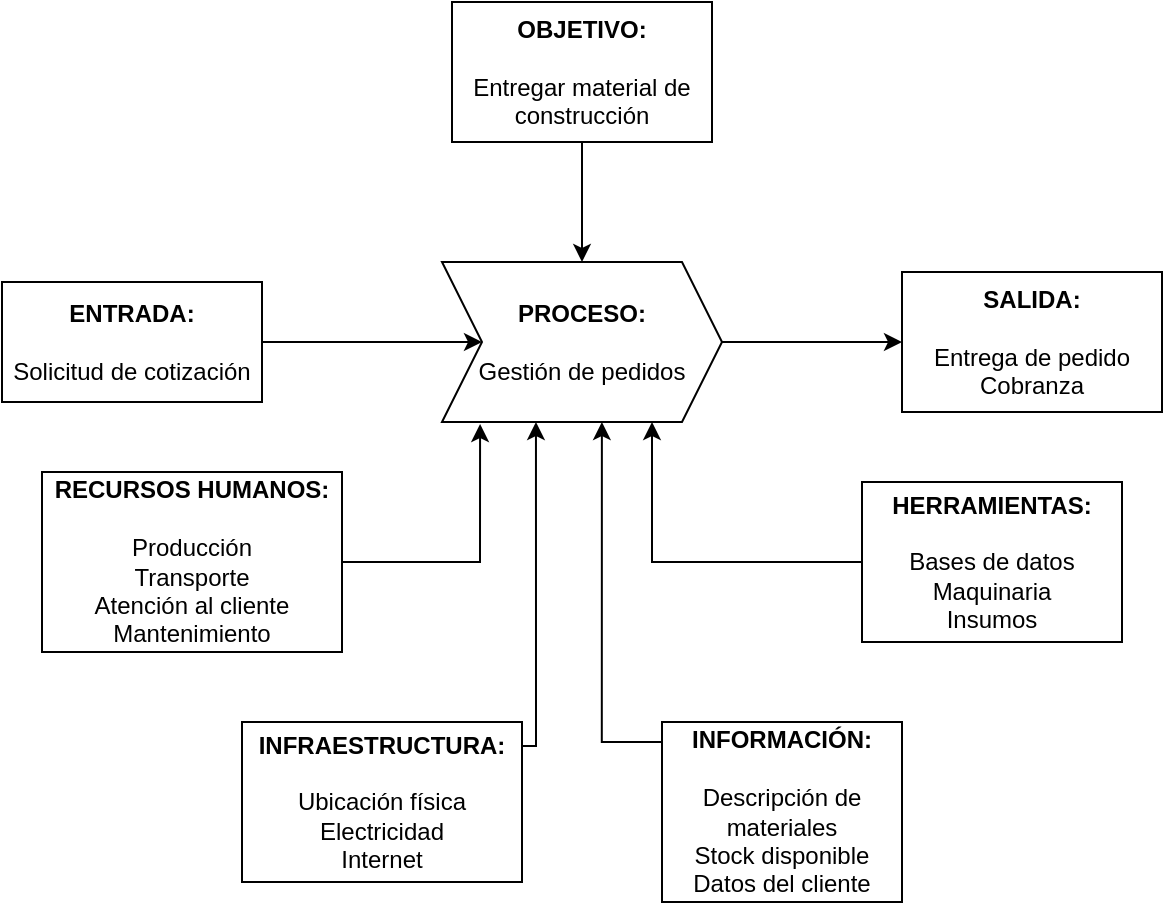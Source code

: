 <mxfile version="24.7.10">
  <diagram name="Página-1" id="PaRbv0ixqFUKwAqJN0qa">
    <mxGraphModel dx="874" dy="468" grid="1" gridSize="10" guides="1" tooltips="1" connect="1" arrows="1" fold="1" page="1" pageScale="1" pageWidth="827" pageHeight="1169" math="0" shadow="0">
      <root>
        <mxCell id="0" />
        <mxCell id="1" parent="0" />
        <mxCell id="uo1feU5XVfQHmGi2C8kp-1" style="edgeStyle=orthogonalEdgeStyle;rounded=0;orthogonalLoop=1;jettySize=auto;html=1;entryX=0;entryY=0.5;entryDx=0;entryDy=0;" edge="1" parent="1" source="uo1feU5XVfQHmGi2C8kp-2" target="uo1feU5XVfQHmGi2C8kp-5">
          <mxGeometry relative="1" as="geometry" />
        </mxCell>
        <mxCell id="uo1feU5XVfQHmGi2C8kp-2" value="&lt;b&gt;PROCESO:&lt;/b&gt;&lt;div&gt;&lt;br&gt;&lt;/div&gt;&lt;div&gt;Gestión de pedidos&lt;/div&gt;" style="shape=step;perimeter=stepPerimeter;whiteSpace=wrap;html=1;fixedSize=1;" vertex="1" parent="1">
          <mxGeometry x="340" y="210" width="140" height="80" as="geometry" />
        </mxCell>
        <mxCell id="uo1feU5XVfQHmGi2C8kp-3" style="edgeStyle=orthogonalEdgeStyle;rounded=0;orthogonalLoop=1;jettySize=auto;html=1;entryX=0;entryY=0.5;entryDx=0;entryDy=0;" edge="1" parent="1" source="uo1feU5XVfQHmGi2C8kp-4" target="uo1feU5XVfQHmGi2C8kp-2">
          <mxGeometry relative="1" as="geometry" />
        </mxCell>
        <mxCell id="uo1feU5XVfQHmGi2C8kp-4" value="&lt;b&gt;ENTRADA:&lt;/b&gt;&lt;div&gt;&lt;br&gt;&lt;/div&gt;&lt;div&gt;Solicitud de cotización&lt;/div&gt;" style="rounded=0;whiteSpace=wrap;html=1;" vertex="1" parent="1">
          <mxGeometry x="120" y="220" width="130" height="60" as="geometry" />
        </mxCell>
        <mxCell id="uo1feU5XVfQHmGi2C8kp-5" value="&lt;b&gt;SALIDA:&lt;/b&gt;&lt;div&gt;&lt;br&gt;&lt;/div&gt;&lt;div&gt;Entrega de pedido&lt;/div&gt;&lt;div&gt;Cobranza&lt;/div&gt;" style="rounded=0;whiteSpace=wrap;html=1;" vertex="1" parent="1">
          <mxGeometry x="570" y="215" width="130" height="70" as="geometry" />
        </mxCell>
        <mxCell id="uo1feU5XVfQHmGi2C8kp-6" style="edgeStyle=orthogonalEdgeStyle;rounded=0;orthogonalLoop=1;jettySize=auto;html=1;entryX=0.5;entryY=0;entryDx=0;entryDy=0;" edge="1" parent="1" source="uo1feU5XVfQHmGi2C8kp-7" target="uo1feU5XVfQHmGi2C8kp-2">
          <mxGeometry relative="1" as="geometry" />
        </mxCell>
        <mxCell id="uo1feU5XVfQHmGi2C8kp-7" value="&lt;b&gt;OBJETIVO:&lt;/b&gt;&lt;div&gt;&lt;br&gt;&lt;/div&gt;&lt;div&gt;Entregar material de construcción&lt;/div&gt;" style="rounded=0;whiteSpace=wrap;html=1;" vertex="1" parent="1">
          <mxGeometry x="345" y="80" width="130" height="70" as="geometry" />
        </mxCell>
        <mxCell id="uo1feU5XVfQHmGi2C8kp-8" value="&lt;b&gt;RECURSOS HUMANOS:&lt;/b&gt;&lt;div&gt;&lt;br&gt;&lt;/div&gt;&lt;div&gt;Producción&lt;/div&gt;&lt;div&gt;Transporte&lt;/div&gt;&lt;div&gt;Atención al cliente&lt;/div&gt;&lt;div&gt;Mantenimiento&lt;/div&gt;" style="rounded=0;whiteSpace=wrap;html=1;" vertex="1" parent="1">
          <mxGeometry x="140" y="315" width="150" height="90" as="geometry" />
        </mxCell>
        <mxCell id="uo1feU5XVfQHmGi2C8kp-9" style="edgeStyle=orthogonalEdgeStyle;rounded=0;orthogonalLoop=1;jettySize=auto;html=1;entryX=0.75;entryY=1;entryDx=0;entryDy=0;" edge="1" parent="1" source="uo1feU5XVfQHmGi2C8kp-10" target="uo1feU5XVfQHmGi2C8kp-2">
          <mxGeometry relative="1" as="geometry" />
        </mxCell>
        <mxCell id="uo1feU5XVfQHmGi2C8kp-10" value="&lt;b&gt;HERRAMIENTAS:&lt;/b&gt;&lt;div&gt;&lt;br&gt;&lt;/div&gt;&lt;div&gt;Bases de datos&lt;/div&gt;&lt;div&gt;Maquinaria&lt;/div&gt;&lt;div&gt;Insumos&lt;/div&gt;" style="rounded=0;whiteSpace=wrap;html=1;" vertex="1" parent="1">
          <mxGeometry x="550" y="320" width="130" height="80" as="geometry" />
        </mxCell>
        <mxCell id="uo1feU5XVfQHmGi2C8kp-11" value="&lt;b&gt;INFORMACIÓN:&lt;/b&gt;&lt;div&gt;&lt;br&gt;&lt;/div&gt;&lt;div&gt;Descripción de materiales&lt;/div&gt;&lt;div&gt;Stock disponible&lt;/div&gt;&lt;div&gt;Datos del cliente&lt;/div&gt;" style="rounded=0;whiteSpace=wrap;html=1;" vertex="1" parent="1">
          <mxGeometry x="450" y="440" width="120" height="90" as="geometry" />
        </mxCell>
        <mxCell id="uo1feU5XVfQHmGi2C8kp-12" style="edgeStyle=orthogonalEdgeStyle;rounded=0;orthogonalLoop=1;jettySize=auto;html=1;entryX=0.407;entryY=1.038;entryDx=0;entryDy=0;entryPerimeter=0;" edge="1" parent="1">
          <mxGeometry relative="1" as="geometry">
            <mxPoint x="386.98" y="290.0" as="targetPoint" />
            <mxPoint x="370" y="451.96" as="sourcePoint" />
            <Array as="points">
              <mxPoint x="387" y="451.96" />
            </Array>
          </mxGeometry>
        </mxCell>
        <mxCell id="uo1feU5XVfQHmGi2C8kp-13" value="&lt;b&gt;INFRAESTRUCTURA:&lt;/b&gt;&lt;div&gt;&lt;br&gt;&lt;/div&gt;&lt;div&gt;Ubicación física&lt;/div&gt;&lt;div&gt;Electricidad&lt;/div&gt;&lt;div&gt;Internet&lt;/div&gt;" style="rounded=0;whiteSpace=wrap;html=1;" vertex="1" parent="1">
          <mxGeometry x="240" y="440" width="140" height="80" as="geometry" />
        </mxCell>
        <mxCell id="uo1feU5XVfQHmGi2C8kp-14" style="edgeStyle=orthogonalEdgeStyle;rounded=0;orthogonalLoop=1;jettySize=auto;html=1;entryX=0.136;entryY=1.013;entryDx=0;entryDy=0;entryPerimeter=0;" edge="1" parent="1" source="uo1feU5XVfQHmGi2C8kp-8" target="uo1feU5XVfQHmGi2C8kp-2">
          <mxGeometry relative="1" as="geometry" />
        </mxCell>
        <mxCell id="uo1feU5XVfQHmGi2C8kp-15" style="edgeStyle=orthogonalEdgeStyle;rounded=0;orthogonalLoop=1;jettySize=auto;html=1;entryX=0.571;entryY=1;entryDx=0;entryDy=0;entryPerimeter=0;" edge="1" parent="1" source="uo1feU5XVfQHmGi2C8kp-11" target="uo1feU5XVfQHmGi2C8kp-2">
          <mxGeometry relative="1" as="geometry">
            <Array as="points">
              <mxPoint x="420" y="450" />
            </Array>
          </mxGeometry>
        </mxCell>
      </root>
    </mxGraphModel>
  </diagram>
</mxfile>
